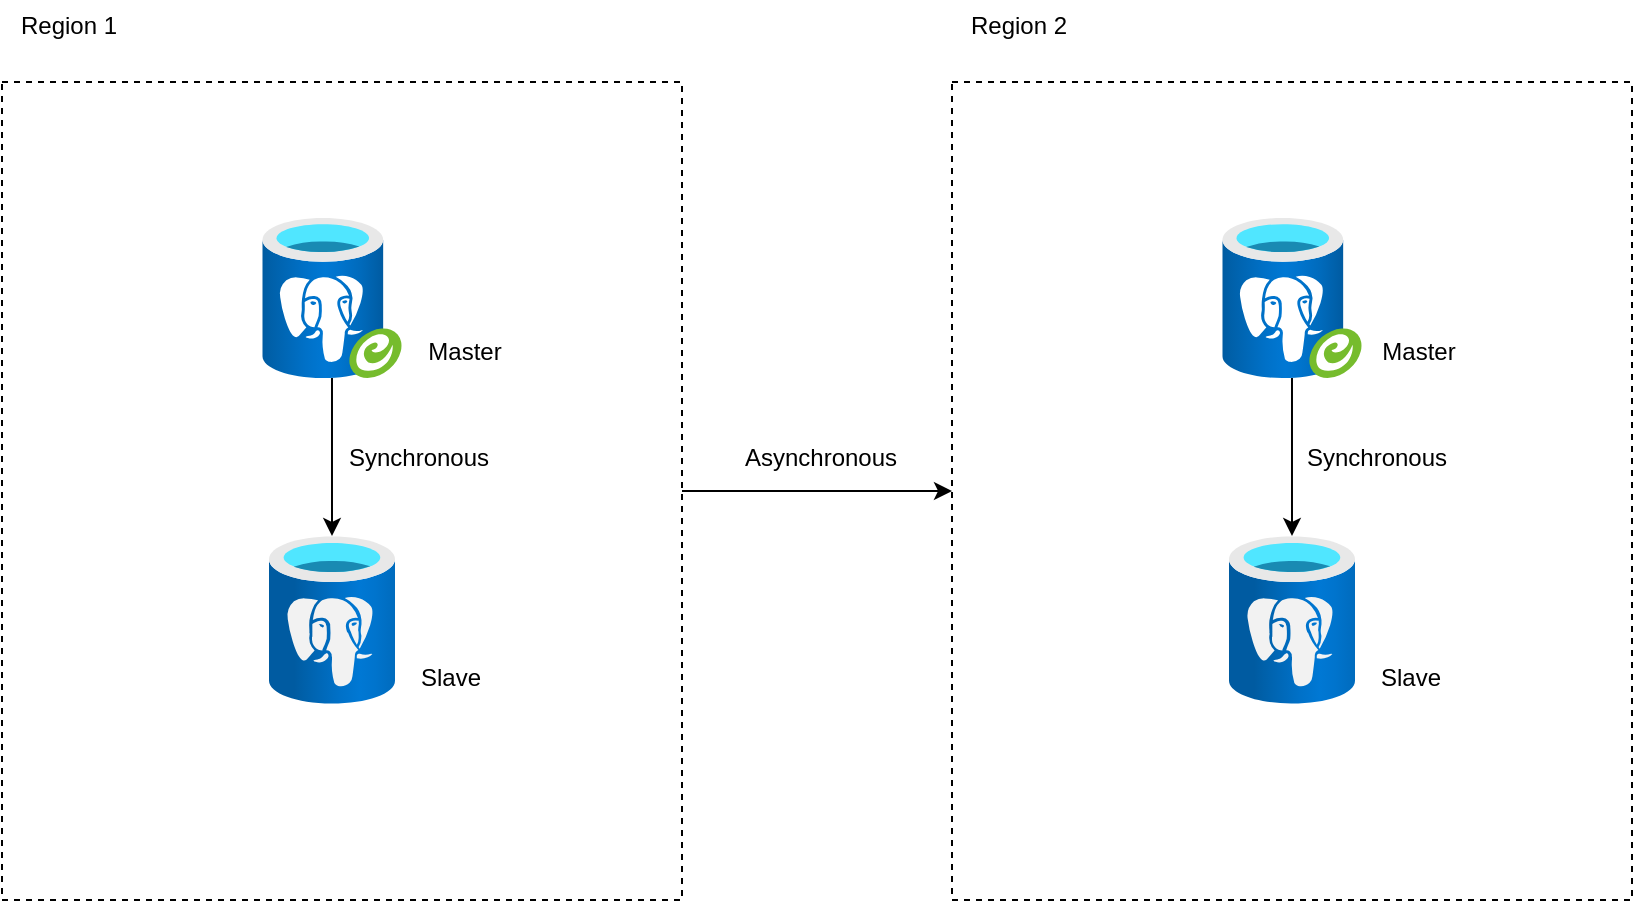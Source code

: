 <mxfile>
    <diagram id="clwwVbOvjTSTpJbpwVpd" name="Page-1">
        <mxGraphModel dx="1038" dy="659" grid="0" gridSize="10" guides="1" tooltips="1" connect="1" arrows="1" fold="1" page="0" pageScale="1" pageWidth="850" pageHeight="1100" math="0" shadow="0">
            <root>
                <mxCell id="0"/>
                <mxCell id="1" parent="0"/>
                <mxCell id="13" style="edgeStyle=none;html=1;entryX=0;entryY=0.5;entryDx=0;entryDy=0;movable=1;resizable=1;rotatable=1;deletable=1;editable=1;connectable=1;" edge="1" parent="1" source="3" target="4">
                    <mxGeometry relative="1" as="geometry"/>
                </mxCell>
                <mxCell id="3" value="" style="rounded=0;whiteSpace=wrap;html=1;dashed=1;movable=0;resizable=0;rotatable=0;deletable=0;editable=0;connectable=0;" vertex="1" parent="1">
                    <mxGeometry x="27" y="144" width="340" height="409" as="geometry"/>
                </mxCell>
                <mxCell id="4" value="" style="rounded=0;whiteSpace=wrap;html=1;dashed=1;movable=0;resizable=0;rotatable=0;deletable=0;editable=0;connectable=0;" vertex="1" parent="1">
                    <mxGeometry x="502" y="144" width="340" height="409" as="geometry"/>
                </mxCell>
                <mxCell id="5" value="Region 1" style="text;html=1;align=center;verticalAlign=middle;resizable=0;points=[];autosize=1;strokeColor=none;fillColor=none;movable=0;rotatable=0;deletable=0;editable=0;connectable=0;" vertex="1" parent="1">
                    <mxGeometry x="27" y="103" width="66" height="26" as="geometry"/>
                </mxCell>
                <mxCell id="6" value="Region 2" style="text;html=1;align=center;verticalAlign=middle;resizable=0;points=[];autosize=1;strokeColor=none;fillColor=none;movable=0;rotatable=0;deletable=0;editable=0;connectable=0;" vertex="1" parent="1">
                    <mxGeometry x="502" y="103" width="66" height="26" as="geometry"/>
                </mxCell>
                <mxCell id="21" value="" style="edgeStyle=none;html=1;movable=1;resizable=1;rotatable=1;deletable=1;editable=1;connectable=1;" edge="1" parent="1" source="16" target="20">
                    <mxGeometry relative="1" as="geometry"/>
                </mxCell>
                <mxCell id="16" value="" style="aspect=fixed;html=1;points=[];align=center;image;fontSize=12;image=img/lib/azure2/databases/Azure_Database_PostgreSQL_Server_Group.svg;movable=0;resizable=0;rotatable=0;deletable=0;editable=0;connectable=0;" vertex="1" parent="1">
                    <mxGeometry x="156.7" y="212" width="70.59" height="80" as="geometry"/>
                </mxCell>
                <mxCell id="22" value="" style="edgeStyle=none;html=1;" edge="1" parent="1" source="18" target="19">
                    <mxGeometry relative="1" as="geometry"/>
                </mxCell>
                <mxCell id="18" value="" style="aspect=fixed;html=1;points=[];align=center;image;fontSize=12;image=img/lib/azure2/databases/Azure_Database_PostgreSQL_Server_Group.svg;movable=0;resizable=0;rotatable=0;deletable=0;editable=0;connectable=0;" vertex="1" parent="1">
                    <mxGeometry x="636.7" y="212" width="70.59" height="80" as="geometry"/>
                </mxCell>
                <mxCell id="19" value="" style="aspect=fixed;html=1;points=[];align=center;image;fontSize=12;image=img/lib/azure2/databases/Azure_Database_PostgreSQL_Server.svg;movable=0;resizable=0;rotatable=0;deletable=0;editable=0;connectable=0;" vertex="1" parent="1">
                    <mxGeometry x="640.5" y="371" width="63" height="84" as="geometry"/>
                </mxCell>
                <mxCell id="20" value="" style="aspect=fixed;html=1;points=[];align=center;image;fontSize=12;image=img/lib/azure2/databases/Azure_Database_PostgreSQL_Server.svg;movable=0;resizable=0;rotatable=0;deletable=0;editable=0;connectable=0;" vertex="1" parent="1">
                    <mxGeometry x="160.5" y="371" width="63" height="84" as="geometry"/>
                </mxCell>
                <mxCell id="23" value="Master" style="text;html=1;align=center;verticalAlign=middle;resizable=0;points=[];autosize=1;strokeColor=none;fillColor=none;movable=0;rotatable=0;deletable=0;editable=0;connectable=0;" vertex="1" parent="1">
                    <mxGeometry x="230" y="266" width="55" height="26" as="geometry"/>
                </mxCell>
                <mxCell id="25" value="Master" style="text;html=1;align=center;verticalAlign=middle;resizable=0;points=[];autosize=1;strokeColor=none;fillColor=none;movable=0;rotatable=0;deletable=0;editable=0;connectable=0;" vertex="1" parent="1">
                    <mxGeometry x="707.29" y="266" width="55" height="26" as="geometry"/>
                </mxCell>
                <mxCell id="26" value="Slave" style="text;html=1;align=center;verticalAlign=middle;resizable=0;points=[];autosize=1;strokeColor=none;fillColor=none;movable=0;rotatable=0;deletable=0;editable=0;connectable=0;" vertex="1" parent="1">
                    <mxGeometry x="227.29" y="429" width="48" height="26" as="geometry"/>
                </mxCell>
                <mxCell id="27" value="Slave" style="text;html=1;align=center;verticalAlign=middle;resizable=0;points=[];autosize=1;strokeColor=none;fillColor=none;movable=0;rotatable=0;deletable=0;editable=0;connectable=0;" vertex="1" parent="1">
                    <mxGeometry x="707.29" y="429" width="48" height="26" as="geometry"/>
                </mxCell>
                <mxCell id="28" value="Synchronous" style="text;html=1;align=center;verticalAlign=middle;resizable=0;points=[];autosize=1;strokeColor=none;fillColor=none;movable=0;rotatable=0;deletable=0;editable=0;connectable=0;" vertex="1" parent="1">
                    <mxGeometry x="670" y="319" width="88" height="26" as="geometry"/>
                </mxCell>
                <mxCell id="29" value="Synchronous" style="text;html=1;align=center;verticalAlign=middle;resizable=0;points=[];autosize=1;strokeColor=none;fillColor=none;movable=0;rotatable=0;deletable=0;editable=0;connectable=0;" vertex="1" parent="1">
                    <mxGeometry x="191" y="319" width="88" height="26" as="geometry"/>
                </mxCell>
                <mxCell id="30" value="Asynchronous" style="text;html=1;align=center;verticalAlign=middle;resizable=0;points=[];autosize=1;strokeColor=none;fillColor=none;movable=0;rotatable=0;deletable=0;editable=0;connectable=0;" vertex="1" parent="1">
                    <mxGeometry x="389" y="319" width="94" height="26" as="geometry"/>
                </mxCell>
            </root>
        </mxGraphModel>
    </diagram>
</mxfile>